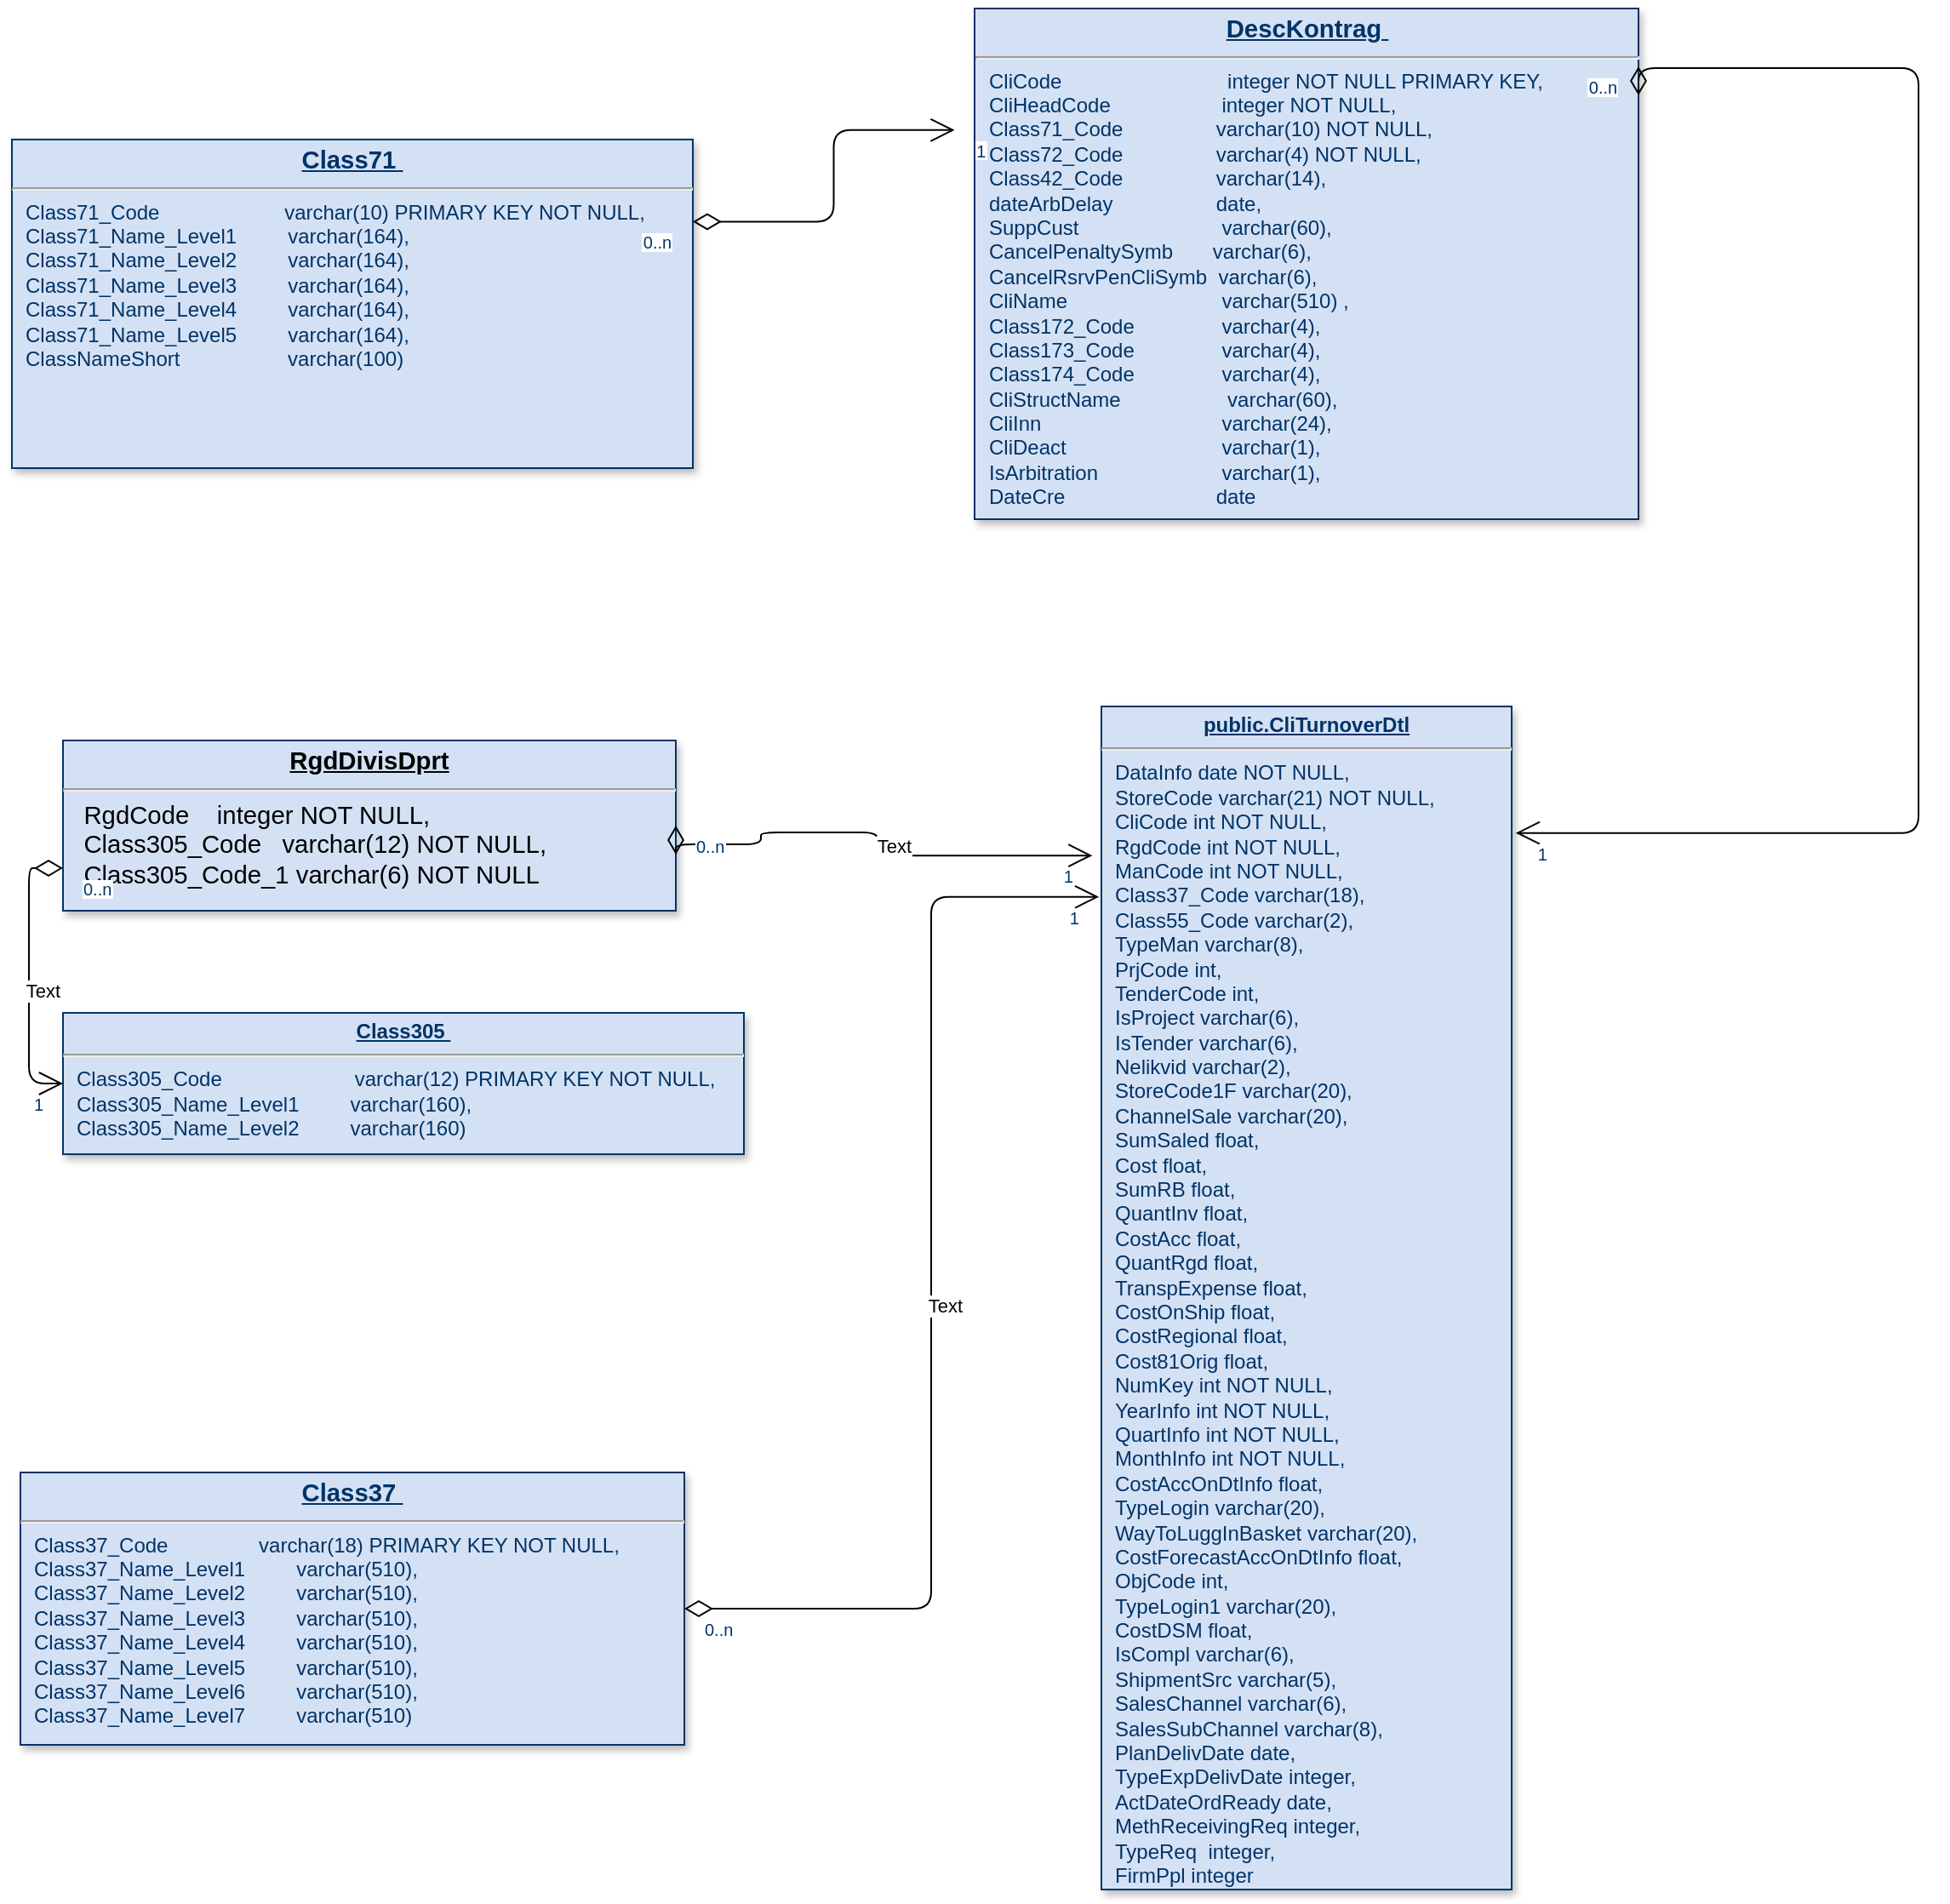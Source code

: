 <mxfile version="24.2.3" type="github">
  <diagram name="Page-1" id="efa7a0a1-bf9b-a30e-e6df-94a7791c09e9">
    <mxGraphModel dx="1690" dy="723" grid="1" gridSize="10" guides="1" tooltips="1" connect="1" arrows="1" fold="1" page="1" pageScale="1" pageWidth="826" pageHeight="1169" background="none" math="0" shadow="0">
      <root>
        <mxCell id="0" />
        <mxCell id="1" parent="0" />
        <mxCell id="24" value="&lt;p style=&quot;margin: 0px; margin-top: 4px; text-align: center; text-decoration: underline;&quot;&gt;&lt;span style=&quot;font-size:11.0pt;line-height:&lt;br/&gt;107%;font-family:&amp;quot;Calibri&amp;quot;,sans-serif;mso-ascii-theme-font:minor-latin;&lt;br/&gt;mso-fareast-font-family:Calibri;mso-fareast-theme-font:minor-latin;mso-hansi-theme-font:&lt;br/&gt;minor-latin;mso-bidi-font-family:&amp;quot;Times New Roman&amp;quot;;mso-bidi-theme-font:minor-bidi;&lt;br/&gt;mso-ansi-language:EN-US;mso-fareast-language:EN-US;mso-bidi-language:AR-SA&quot; lang=&quot;EN-US&quot;&gt;&lt;b&gt;Class71&amp;nbsp;&lt;/b&gt;&lt;/span&gt;&lt;br&gt;&lt;/p&gt;&lt;hr&gt;&lt;p style=&quot;margin: 0px; margin-left: 8px;&quot;&gt;Class71_Code&amp;nbsp; &amp;nbsp; &amp;nbsp; &amp;nbsp; &amp;nbsp; &amp;nbsp; &amp;nbsp; &amp;nbsp; &amp;nbsp; &amp;nbsp; &amp;nbsp; varchar(10) PRIMARY KEY NOT NULL,&lt;/p&gt;&lt;p style=&quot;margin: 0px; margin-left: 8px;&quot;&gt;Class71_Name_Level1&amp;nbsp; &amp;nbsp; &amp;nbsp; &amp;nbsp; &amp;nbsp;varchar(164),&amp;nbsp;&amp;nbsp;&lt;/p&gt;&lt;p style=&quot;margin: 0px; margin-left: 8px;&quot;&gt;Class71_Name_Level2&amp;nbsp; &amp;nbsp; &amp;nbsp; &amp;nbsp; &amp;nbsp;varchar(164),&amp;nbsp;&amp;nbsp;&lt;/p&gt;&lt;p style=&quot;margin: 0px; margin-left: 8px;&quot;&gt;Class71_Name_Level3&amp;nbsp; &amp;nbsp; &amp;nbsp; &amp;nbsp; &amp;nbsp;varchar(164),&amp;nbsp;&amp;nbsp;&lt;/p&gt;&lt;p style=&quot;margin: 0px; margin-left: 8px;&quot;&gt;Class71_Name_Level4&amp;nbsp; &amp;nbsp; &amp;nbsp; &amp;nbsp; &amp;nbsp;varchar(164),&amp;nbsp;&amp;nbsp;&lt;/p&gt;&lt;p style=&quot;margin: 0px; margin-left: 8px;&quot;&gt;Class71_Name_Level5&amp;nbsp; &amp;nbsp; &amp;nbsp; &amp;nbsp; &amp;nbsp;varchar(164),&lt;/p&gt;&lt;p style=&quot;margin: 0px; margin-left: 8px;&quot;&gt;ClassNameShort&amp;nbsp; &amp;nbsp; &amp;nbsp; &amp;nbsp; &amp;nbsp; &amp;nbsp; &amp;nbsp; &amp;nbsp; &amp;nbsp; &amp;nbsp;varchar(100)&amp;nbsp;&lt;/p&gt;" style="verticalAlign=top;align=left;overflow=fill;fontSize=12;fontFamily=Helvetica;html=1;strokeColor=#003366;shadow=1;fillColor=#D4E1F5;fontColor=#003366" parent="1" vertex="1">
          <mxGeometry x="70" y="556.96" width="400" height="193.04" as="geometry" />
        </mxCell>
        <mxCell id="29" value="&lt;p style=&quot;margin: 4px 0px 0px; text-align: center;&quot;&gt;&lt;span id=&quot;docs-internal-guid-3011a3a3-7fff-7775-2473-6bd27dcfdc6b&quot;&gt;&lt;span style=&quot;font-size: 11pt; font-family: Calibri, sans-serif; color: rgb(0, 0, 0); background-color: transparent; font-variant-numeric: normal; font-variant-east-asian: normal; font-variant-alternates: normal; font-variant-position: normal; vertical-align: baseline; white-space: pre-wrap;&quot;&gt;&lt;u&gt;&lt;b&gt;RgdDivisDprt&lt;/b&gt;&lt;/u&gt;&lt;/span&gt;&lt;/span&gt;&lt;br&gt;&lt;/p&gt;&lt;hr&gt;&lt;p style=&quot;line-height:1.2;margin-top:0pt;margin-bottom:0pt;&quot; dir=&quot;ltr&quot;&gt;&lt;span style=&quot;font-size:11pt;font-family:Calibri,sans-serif;color:#000000;background-color:transparent;font-weight:400;font-style:normal;font-variant:normal;text-decoration:none;vertical-align:baseline;white-space:pre;white-space:pre-wrap;&quot;&gt;&amp;nbsp;&amp;nbsp;&amp;nbsp;RgdCode&amp;nbsp; &amp;nbsp; integer NOT NULL,&lt;/span&gt;&lt;/p&gt;&lt;p style=&quot;line-height:1.2;margin-top:0pt;margin-bottom:0pt;&quot; dir=&quot;ltr&quot;&gt;&lt;span style=&quot;font-size:11pt;font-family:Calibri,sans-serif;color:#000000;background-color:transparent;font-weight:400;font-style:normal;font-variant:normal;text-decoration:none;vertical-align:baseline;white-space:pre;white-space:pre-wrap;&quot;&gt;&amp;nbsp;&amp;nbsp;&amp;nbsp;Class305_Code &amp;nbsp; varchar(12) NOT NULL,&lt;/span&gt;&lt;/p&gt;&lt;p style=&quot;margin: 0px; margin-left: 8px;&quot;&gt;&lt;span id=&quot;docs-internal-guid-b5b4a318-7fff-dd5b-da0b-83aa28fcd3ad&quot;&gt;&lt;/span&gt;&lt;/p&gt;&lt;p style=&quot;line-height:1.2;margin-top:0pt;margin-bottom:0pt;&quot; dir=&quot;ltr&quot;&gt;&lt;span style=&quot;font-size:11pt;font-family:Calibri,sans-serif;color:#000000;background-color:transparent;font-weight:400;font-style:normal;font-variant:normal;text-decoration:none;vertical-align:baseline;white-space:pre;white-space:pre-wrap;&quot;&gt;&amp;nbsp;&amp;nbsp;&amp;nbsp;Class305_Code_1 varchar(6) NOT NULL &lt;/span&gt;&lt;/p&gt;&lt;div&gt;&lt;br&gt;&lt;/div&gt;" style="verticalAlign=top;align=left;overflow=fill;fontSize=12;fontFamily=Helvetica;html=1;strokeColor=#003366;shadow=1;fillColor=#D4E1F5;fontColor=#003366" parent="1" vertex="1">
          <mxGeometry x="100" y="910" width="360" height="100" as="geometry" />
        </mxCell>
        <mxCell id="31" value="&lt;p style=&quot;margin: 0px; margin-top: 4px; text-align: center; text-decoration: underline;&quot;&gt;&lt;span style=&quot;background-color: initial; text-align: left;&quot;&gt;&lt;b&gt;public.CliTurnoverDtl&lt;/b&gt;&lt;/span&gt;&lt;/p&gt;&lt;hr&gt;&lt;p style=&quot;margin: 0px; margin-left: 8px;&quot;&gt;DataInfo date NOT NULL,&lt;/p&gt;&lt;p style=&quot;margin: 0px; margin-left: 8px;&quot;&gt;StoreCode varchar(21) NOT NULL,&lt;/p&gt;&lt;p style=&quot;margin: 0px; margin-left: 8px;&quot;&gt;CliCode int NOT NULL,&lt;/p&gt;&lt;p style=&quot;margin: 0px; margin-left: 8px;&quot;&gt;RgdCode int NOT NULL,&lt;/p&gt;&lt;p style=&quot;margin: 0px; margin-left: 8px;&quot;&gt;ManCode int NOT NULL,&lt;/p&gt;&lt;p style=&quot;margin: 0px; margin-left: 8px;&quot;&gt;Class37_Code varchar(18),&lt;/p&gt;&lt;p style=&quot;margin: 0px; margin-left: 8px;&quot;&gt;Class55_Code varchar(2),&lt;/p&gt;&lt;p style=&quot;margin: 0px; margin-left: 8px;&quot;&gt;TypeMan varchar(8),&lt;/p&gt;&lt;p style=&quot;margin: 0px; margin-left: 8px;&quot;&gt;PrjCode int,&lt;/p&gt;&lt;p style=&quot;margin: 0px; margin-left: 8px;&quot;&gt;TenderCode int,&lt;/p&gt;&lt;p style=&quot;margin: 0px; margin-left: 8px;&quot;&gt;IsProject varchar(6),&lt;/p&gt;&lt;p style=&quot;margin: 0px; margin-left: 8px;&quot;&gt;IsTender varchar(6),&lt;/p&gt;&lt;p style=&quot;margin: 0px; margin-left: 8px;&quot;&gt;Nelikvid varchar(2),&lt;/p&gt;&lt;p style=&quot;margin: 0px; margin-left: 8px;&quot;&gt;StoreCode1F varchar(20),&lt;/p&gt;&lt;p style=&quot;margin: 0px; margin-left: 8px;&quot;&gt;ChannelSale varchar(20),&lt;/p&gt;&lt;p style=&quot;margin: 0px; margin-left: 8px;&quot;&gt;SumSaled float,&lt;/p&gt;&lt;p style=&quot;margin: 0px; margin-left: 8px;&quot;&gt;Cost float,&lt;/p&gt;&lt;p style=&quot;margin: 0px; margin-left: 8px;&quot;&gt;SumRB float,&lt;/p&gt;&lt;p style=&quot;margin: 0px; margin-left: 8px;&quot;&gt;QuantInv float,&lt;/p&gt;&lt;p style=&quot;margin: 0px; margin-left: 8px;&quot;&gt;CostAcc float,&lt;/p&gt;&lt;p style=&quot;margin: 0px; margin-left: 8px;&quot;&gt;QuantRgd float,&lt;/p&gt;&lt;p style=&quot;margin: 0px; margin-left: 8px;&quot;&gt;TranspExpense float,&lt;/p&gt;&lt;p style=&quot;margin: 0px; margin-left: 8px;&quot;&gt;CostOnShip float,&lt;/p&gt;&lt;p style=&quot;margin: 0px; margin-left: 8px;&quot;&gt;CostRegional float,&lt;/p&gt;&lt;p style=&quot;margin: 0px; margin-left: 8px;&quot;&gt;Cost81Orig float,&lt;/p&gt;&lt;p style=&quot;margin: 0px; margin-left: 8px;&quot;&gt;NumKey int NOT NULL,&lt;/p&gt;&lt;p style=&quot;margin: 0px; margin-left: 8px;&quot;&gt;YearInfo int NOT NULL,&lt;/p&gt;&lt;p style=&quot;margin: 0px; margin-left: 8px;&quot;&gt;QuartInfo int NOT NULL,&lt;/p&gt;&lt;p style=&quot;margin: 0px; margin-left: 8px;&quot;&gt;MonthInfo int NOT NULL,&lt;/p&gt;&lt;p style=&quot;margin: 0px; margin-left: 8px;&quot;&gt;CostAccOnDtInfo float,&lt;/p&gt;&lt;p style=&quot;margin: 0px; margin-left: 8px;&quot;&gt;TypeLogin varchar(20),&lt;/p&gt;&lt;p style=&quot;margin: 0px; margin-left: 8px;&quot;&gt;WayToLuggInBasket varchar(20),&lt;/p&gt;&lt;p style=&quot;margin: 0px; margin-left: 8px;&quot;&gt;CostForecastAccOnDtInfo float,&lt;/p&gt;&lt;p style=&quot;margin: 0px; margin-left: 8px;&quot;&gt;ObjCode int,&lt;/p&gt;&lt;p style=&quot;margin: 0px; margin-left: 8px;&quot;&gt;TypeLogin1 varchar(20),&lt;/p&gt;&lt;p style=&quot;margin: 0px; margin-left: 8px;&quot;&gt;CostDSM float,&lt;/p&gt;&lt;p style=&quot;margin: 0px; margin-left: 8px;&quot;&gt;IsCompl varchar(6),&lt;/p&gt;&lt;p style=&quot;margin: 0px; margin-left: 8px;&quot;&gt;ShipmentSrc varchar(5),&lt;/p&gt;&lt;p style=&quot;margin: 0px; margin-left: 8px;&quot;&gt;SalesChannel varchar(6),&lt;/p&gt;&lt;p style=&quot;margin: 0px; margin-left: 8px;&quot;&gt;SalesSubChannel varchar(8),&lt;/p&gt;&lt;p style=&quot;margin: 0px; margin-left: 8px;&quot;&gt;PlanDelivDate date,&lt;/p&gt;&lt;p style=&quot;margin: 0px; margin-left: 8px;&quot;&gt;TypeExpDelivDate integer,&lt;/p&gt;&lt;p style=&quot;margin: 0px; margin-left: 8px;&quot;&gt;ActDateOrdReady date,&lt;/p&gt;&lt;p style=&quot;margin: 0px; margin-left: 8px;&quot;&gt;MethReceivingReq integer,&lt;/p&gt;&lt;p style=&quot;margin: 0px; margin-left: 8px;&quot;&gt;TypeReq&amp;nbsp; integer,&lt;/p&gt;&lt;p style=&quot;margin: 0px; margin-left: 8px;&quot;&gt;&lt;span style=&quot;background-color: initial;&quot;&gt;FirmPpl integer&lt;/span&gt;&lt;span style=&quot;background-color: initial;&quot;&gt;&amp;nbsp;&lt;/span&gt;&lt;br&gt;&lt;/p&gt;&lt;div&gt;&lt;br&gt;&lt;/div&gt;" style="verticalAlign=top;align=left;overflow=fill;fontSize=12;fontFamily=Helvetica;html=1;strokeColor=#003366;shadow=1;fillColor=#D4E1F5;fontColor=#003366" parent="1" vertex="1">
          <mxGeometry x="710" y="890" width="241" height="695" as="geometry" />
        </mxCell>
        <mxCell id="32" value="&lt;p style=&quot;margin: 0px; margin-top: 4px; text-align: center; text-decoration: underline;&quot;&gt;&lt;span style=&quot;font-size:11.0pt;line-height:&lt;br/&gt;107%;font-family:&amp;quot;Calibri&amp;quot;,sans-serif;mso-ascii-theme-font:minor-latin;&lt;br/&gt;mso-fareast-font-family:Calibri;mso-fareast-theme-font:minor-latin;mso-hansi-theme-font:&lt;br/&gt;minor-latin;mso-bidi-font-family:&amp;quot;Times New Roman&amp;quot;;mso-bidi-theme-font:minor-bidi;&lt;br/&gt;mso-ansi-language:EN-US;mso-fareast-language:EN-US;mso-bidi-language:AR-SA&quot; lang=&quot;EN-US&quot;&gt;&lt;b&gt;DescKontrag&amp;nbsp;&lt;/b&gt;&lt;/span&gt;&lt;br&gt;&lt;/p&gt;&lt;hr&gt;&lt;p style=&quot;margin: 0px; margin-left: 8px;&quot;&gt;CliCode&amp;nbsp;&lt;span style=&quot;white-space: pre;&quot;&gt;&#x9;&lt;/span&gt;&lt;span style=&quot;white-space: pre;&quot;&gt;&#x9;&lt;/span&gt;&lt;span style=&quot;white-space: pre;&quot;&gt;&#x9;&lt;span style=&quot;white-space: pre;&quot;&gt;&#x9;&lt;/span&gt;&lt;/span&gt; &amp;nbsp;integer NOT NULL PRIMARY KEY,&lt;/p&gt;&lt;p style=&quot;margin: 0px; margin-left: 8px;&quot;&gt;CliHeadCode&amp;nbsp; &amp;nbsp;&lt;span style=&quot;white-space: pre;&quot;&gt;&#x9;&lt;span style=&quot;white-space: pre;&quot;&gt;&#x9;&lt;/span&gt;&lt;/span&gt; integer NOT NULL,&amp;nbsp; &amp;nbsp;&lt;/p&gt;&lt;p style=&quot;margin: 0px; margin-left: 8px;&quot;&gt;Class71_Code &lt;span style=&quot;white-space: pre;&quot;&gt;&#x9;&lt;span style=&quot;white-space: pre;&quot;&gt;&#x9;&lt;/span&gt;&lt;/span&gt;varchar(10) NOT NULL,&lt;/p&gt;&lt;p style=&quot;margin: 0px; margin-left: 8px;&quot;&gt;Class72_Code &lt;span style=&quot;white-space: pre;&quot;&gt;&#x9;&lt;span style=&quot;white-space: pre;&quot;&gt;&#x9;&lt;/span&gt;&lt;/span&gt;varchar(4) NOT NULL,&lt;/p&gt;&lt;p style=&quot;margin: 0px; margin-left: 8px;&quot;&gt;Class42_Code &lt;span style=&quot;white-space: pre;&quot;&gt;&#x9;&lt;span style=&quot;white-space: pre;&quot;&gt;&#x9;&lt;/span&gt;&lt;/span&gt;varchar(14),&lt;/p&gt;&lt;p style=&quot;margin: 0px; margin-left: 8px;&quot;&gt;dateArbDelay&amp;nbsp; &amp;nbsp;&lt;span style=&quot;white-space: pre;&quot;&gt;&#x9;&lt;/span&gt;&lt;span style=&quot;white-space: pre;&quot;&gt;&#x9;&lt;/span&gt;date,&lt;/p&gt;&lt;p style=&quot;margin: 0px; margin-left: 8px;&quot;&gt;&lt;span style=&quot;background-color: initial;&quot;&gt;SuppCust&amp;nbsp; &amp;nbsp; &amp;nbsp; &amp;nbsp; &amp;nbsp; &amp;nbsp; &amp;nbsp; &lt;span style=&quot;white-space: pre;&quot;&gt;&#x9;&lt;/span&gt;&lt;span style=&quot;white-space: pre;&quot;&gt;&#x9;&lt;/span&gt;&amp;nbsp;varchar(60),&lt;/span&gt;&lt;/p&gt;&lt;p style=&quot;margin: 0px; margin-left: 8px;&quot;&gt;CancelPenaltySymb&amp;nbsp; &amp;nbsp; &amp;nbsp; &amp;nbsp;varchar(6),&lt;/p&gt;&lt;p style=&quot;margin: 0px; margin-left: 8px;&quot;&gt;CancelRsrvPenCliSymb&amp;nbsp; varchar(6),&amp;nbsp; &amp;nbsp;&lt;/p&gt;&lt;p style=&quot;margin: 0px; margin-left: 8px;&quot;&gt;CliName&amp;nbsp;&lt;span style=&quot;white-space: pre;&quot;&gt;&#x9;&lt;/span&gt;&lt;span style=&quot;white-space: pre;&quot;&gt;&#x9;&lt;/span&gt;&lt;span style=&quot;white-space: pre;&quot;&gt;&#x9;&lt;/span&gt;&lt;span style=&quot;white-space: pre;&quot;&gt;&#x9;&lt;/span&gt; varchar(510) ,&lt;/p&gt;&lt;p style=&quot;margin: 0px; margin-left: 8px;&quot;&gt;Class172_Code&lt;span style=&quot;white-space: pre;&quot;&gt;&#x9;&lt;/span&gt;&lt;span style=&quot;white-space: pre;&quot;&gt;&#x9;&lt;/span&gt; varchar(4),&lt;/p&gt;&lt;p style=&quot;margin: 0px; margin-left: 8px;&quot;&gt;Class173_Code &lt;span style=&quot;white-space: pre;&quot;&gt;&#x9;&lt;/span&gt;&lt;span style=&quot;white-space: pre;&quot;&gt;&#x9;&lt;/span&gt;&amp;nbsp;varchar(4),&lt;/p&gt;&lt;p style=&quot;margin: 0px; margin-left: 8px;&quot;&gt;Class174_Code &lt;span style=&quot;white-space: pre;&quot;&gt;&#x9;&lt;/span&gt;&lt;span style=&quot;white-space: pre;&quot;&gt;&#x9;&lt;/span&gt;&amp;nbsp;varchar(4),&lt;/p&gt;&lt;p style=&quot;margin: 0px; margin-left: 8px;&quot;&gt;CliStructName &lt;span style=&quot;white-space: pre;&quot;&gt;&#x9;&lt;/span&gt;&lt;span style=&quot;white-space: pre;&quot;&gt;&#x9;&lt;/span&gt;&amp;nbsp; varchar(60),&lt;/p&gt;&lt;p style=&quot;margin: 0px; margin-left: 8px;&quot;&gt;CliInn &lt;span style=&quot;white-space: pre;&quot;&gt;&#x9;&lt;/span&gt;&lt;span style=&quot;white-space: pre;&quot;&gt;&#x9;&lt;/span&gt;&lt;span style=&quot;white-space: pre;&quot;&gt;&#x9;&lt;/span&gt;&lt;span style=&quot;white-space: pre;&quot;&gt;&#x9;&lt;/span&gt;&amp;nbsp;varchar(24),&lt;/p&gt;&lt;p style=&quot;margin: 0px; margin-left: 8px;&quot;&gt;CliDeact &lt;span style=&quot;white-space: pre;&quot;&gt;&#x9;&lt;/span&gt;&lt;span style=&quot;white-space: pre;&quot;&gt;&#x9;&lt;/span&gt;&lt;span style=&quot;white-space: pre;&quot;&gt;&#x9;&lt;/span&gt;&lt;span style=&quot;white-space: pre;&quot;&gt;&#x9;&lt;/span&gt;&amp;nbsp;varchar(1),&lt;/p&gt;&lt;p style=&quot;margin: 0px; margin-left: 8px;&quot;&gt;IsArbitration &lt;span style=&quot;white-space: pre;&quot;&gt;&#x9;&lt;/span&gt;&lt;span style=&quot;white-space: pre;&quot;&gt;&#x9;&lt;/span&gt;&lt;span style=&quot;white-space: pre;&quot;&gt;&#x9;&lt;/span&gt;&amp;nbsp;varchar(1),&lt;/p&gt;&lt;p style=&quot;margin: 0px; margin-left: 8px;&quot;&gt;DateCre &lt;span style=&quot;white-space: pre;&quot;&gt;&#x9;&lt;/span&gt;&lt;span style=&quot;white-space: pre;&quot;&gt;&#x9;&lt;/span&gt;&lt;span style=&quot;white-space: pre;&quot;&gt;&#x9;&lt;/span&gt;&lt;span style=&quot;white-space: pre;&quot;&gt;&#x9;&lt;/span&gt;date&lt;/p&gt;&lt;div&gt;&lt;br&gt;&lt;/div&gt;" style="verticalAlign=top;align=left;overflow=fill;fontSize=12;fontFamily=Helvetica;html=1;strokeColor=#003366;shadow=1;fillColor=#D4E1F5;fontColor=#003366" parent="1" vertex="1">
          <mxGeometry x="635.5" y="480.0" width="390" height="300" as="geometry" />
        </mxCell>
        <mxCell id="34" value="&lt;p style=&quot;margin: 0px ; margin-top: 4px ; text-align: center ; text-decoration: underline&quot;&gt;&lt;span style=&quot;font-size:11.0pt;line-height:&lt;br/&gt;107%;font-family:&amp;quot;Calibri&amp;quot;,sans-serif;mso-ascii-theme-font:minor-latin;&lt;br/&gt;mso-fareast-font-family:Calibri;mso-fareast-theme-font:minor-latin;mso-hansi-theme-font:&lt;br/&gt;minor-latin;mso-bidi-font-family:&amp;quot;Times New Roman&amp;quot;;mso-bidi-theme-font:minor-bidi;&lt;br/&gt;mso-ansi-language:EN-US;mso-fareast-language:EN-US;mso-bidi-language:AR-SA&quot; lang=&quot;EN-US&quot;&gt;&lt;b&gt;Class37&lt;/b&gt;&amp;nbsp;&lt;/span&gt;&lt;br&gt;&lt;/p&gt;&lt;hr&gt;&lt;p style=&quot;margin: 0px ; margin-left: 8px&quot;&gt;Class37_Code&amp;nbsp; &amp;nbsp; &amp;nbsp; &amp;nbsp; &amp;nbsp; &amp;nbsp; &amp;nbsp; &amp;nbsp; varchar(18) PRIMARY KEY NOT NULL,&lt;/p&gt;&lt;p style=&quot;margin: 0px ; margin-left: 8px&quot;&gt;Class37_Name_Level1&amp;nbsp; &amp;nbsp; &amp;nbsp; &amp;nbsp; &amp;nbsp;varchar(510),&amp;nbsp;&amp;nbsp;&lt;/p&gt;&lt;p style=&quot;margin: 0px ; margin-left: 8px&quot;&gt;Class37_Name_Level2&amp;nbsp; &amp;nbsp; &amp;nbsp; &amp;nbsp; &amp;nbsp;varchar(510),&amp;nbsp;&amp;nbsp;&lt;/p&gt;&lt;p style=&quot;margin: 0px ; margin-left: 8px&quot;&gt;Class37_Name_Level3&amp;nbsp; &amp;nbsp; &amp;nbsp; &amp;nbsp; &amp;nbsp;varchar(510),&lt;/p&gt;&lt;p style=&quot;margin: 0px ; margin-left: 8px&quot;&gt;Class37_Name_Level4&amp;nbsp; &amp;nbsp; &amp;nbsp; &amp;nbsp; &amp;nbsp;varchar(510),&lt;/p&gt;&lt;p style=&quot;margin: 0px ; margin-left: 8px&quot;&gt;Class37_Name_Level5&amp;nbsp; &amp;nbsp; &amp;nbsp; &amp;nbsp; &amp;nbsp;varchar(510),&lt;/p&gt;&lt;p style=&quot;margin: 0px ; margin-left: 8px&quot;&gt;Class37_Name_Level6&amp;nbsp; &amp;nbsp; &amp;nbsp; &amp;nbsp; &amp;nbsp;varchar(510),&lt;/p&gt;&lt;p style=&quot;margin: 0px ; margin-left: 8px&quot;&gt;Class37_Name_Level7&amp;nbsp; &amp;nbsp; &amp;nbsp; &amp;nbsp; &amp;nbsp;varchar(510)&lt;/p&gt;" style="verticalAlign=top;align=left;overflow=fill;fontSize=12;fontFamily=Helvetica;html=1;strokeColor=#003366;shadow=1;fillColor=#D4E1F5;fontColor=#003366" parent="1" vertex="1">
          <mxGeometry x="75" y="1340" width="390" height="160" as="geometry" />
        </mxCell>
        <mxCell id="66" value="" style="endArrow=open;endSize=12;startArrow=diamondThin;startSize=14;startFill=0;edgeStyle=orthogonalEdgeStyle;exitX=1;exitY=0.5;exitDx=0;exitDy=0;entryX=-0.006;entryY=0.161;entryDx=0;entryDy=0;entryPerimeter=0;" parent="1" source="34" target="31" edge="1">
          <mxGeometry x="469.36" y="526.16" as="geometry">
            <mxPoint x="800" y="1025" as="sourcePoint" />
            <mxPoint x="980" y="1061.16" as="targetPoint" />
            <Array as="points">
              <mxPoint x="610" y="1420" />
              <mxPoint x="610" y="1002" />
            </Array>
          </mxGeometry>
        </mxCell>
        <mxCell id="67" value="0..n" style="resizable=0;align=left;verticalAlign=top;labelBackgroundColor=#ffffff;fontSize=10;strokeColor=#003366;shadow=1;fillColor=#D4E1F5;fontColor=#003366" parent="66" connectable="0" vertex="1">
          <mxGeometry x="-1" relative="1" as="geometry">
            <mxPoint x="10" as="offset" />
          </mxGeometry>
        </mxCell>
        <mxCell id="68" value="1" style="resizable=0;align=right;verticalAlign=top;labelBackgroundColor=#ffffff;fontSize=10;strokeColor=#003366;shadow=1;fillColor=#D4E1F5;fontColor=#003366" parent="66" connectable="0" vertex="1">
          <mxGeometry x="1" relative="1" as="geometry">
            <mxPoint x="-10" as="offset" />
          </mxGeometry>
        </mxCell>
        <mxCell id="hZnoSIlTZuvL227NCN63-112" value="Text" style="edgeLabel;html=1;align=center;verticalAlign=middle;resizable=0;points=[];" vertex="1" connectable="0" parent="66">
          <mxGeometry relative="1" as="geometry">
            <mxPoint x="8" y="8" as="offset" />
          </mxGeometry>
        </mxCell>
        <mxCell id="99" value="" style="endArrow=open;endSize=12;startArrow=diamondThin;startSize=14;startFill=0;edgeStyle=orthogonalEdgeStyle;entryX=-0.03;entryY=0.238;entryDx=0;entryDy=0;entryPerimeter=0;exitX=1;exitY=0.25;exitDx=0;exitDy=0;" parent="1" source="24" target="32" edge="1">
          <mxGeometry x="369.36" y="360" as="geometry">
            <mxPoint x="170" y="810" as="sourcePoint" />
            <mxPoint x="529.36" y="360" as="targetPoint" />
            <Array as="points" />
          </mxGeometry>
        </mxCell>
        <mxCell id="100" value="0..n" style="resizable=0;align=left;verticalAlign=top;labelBackgroundColor=#ffffff;fontSize=10;strokeColor=#003366;shadow=1;fillColor=#D4E1F5;fontColor=#003366" parent="99" connectable="0" vertex="1">
          <mxGeometry x="-1" relative="1" as="geometry">
            <mxPoint x="-31.08" as="offset" />
          </mxGeometry>
        </mxCell>
        <mxCell id="101" value="1" style="resizable=0;align=right;verticalAlign=top;labelBackgroundColor=#ffffff;fontSize=10;strokeColor=#003366;shadow=1;fillColor=#D4E1F5;fontColor=#003366" parent="99" connectable="0" vertex="1">
          <mxGeometry x="1" relative="1" as="geometry">
            <mxPoint x="20.0" y="1.895e-13" as="offset" />
          </mxGeometry>
        </mxCell>
        <mxCell id="hZnoSIlTZuvL227NCN63-114" value="" style="endArrow=open;endSize=12;startArrow=diamondThin;startSize=14;startFill=0;edgeStyle=orthogonalEdgeStyle;exitX=1;exitY=0.25;exitDx=0;exitDy=0;entryX=1.01;entryY=0.107;entryDx=0;entryDy=0;entryPerimeter=0;" edge="1" parent="1" target="31">
          <mxGeometry x="369.36" y="360" as="geometry">
            <mxPoint x="1025.5" y="514" as="sourcePoint" />
            <mxPoint x="1200" y="500" as="targetPoint" />
            <Array as="points">
              <mxPoint x="1190" y="515" />
              <mxPoint x="1190" y="964" />
            </Array>
          </mxGeometry>
        </mxCell>
        <mxCell id="hZnoSIlTZuvL227NCN63-115" value="0..n" style="resizable=0;align=left;verticalAlign=top;labelBackgroundColor=#ffffff;fontSize=10;strokeColor=#003366;shadow=1;fillColor=#D4E1F5;fontColor=#003366" connectable="0" vertex="1" parent="hZnoSIlTZuvL227NCN63-114">
          <mxGeometry x="-1" relative="1" as="geometry">
            <mxPoint x="-31.08" as="offset" />
          </mxGeometry>
        </mxCell>
        <mxCell id="hZnoSIlTZuvL227NCN63-116" value="1" style="resizable=0;align=right;verticalAlign=top;labelBackgroundColor=#ffffff;fontSize=10;strokeColor=#003366;shadow=1;fillColor=#D4E1F5;fontColor=#003366" connectable="0" vertex="1" parent="hZnoSIlTZuvL227NCN63-114">
          <mxGeometry x="1" relative="1" as="geometry">
            <mxPoint x="20.0" y="1.895e-13" as="offset" />
          </mxGeometry>
        </mxCell>
        <mxCell id="hZnoSIlTZuvL227NCN63-117" value="" style="endArrow=open;endSize=12;startArrow=diamondThin;startSize=14;startFill=0;edgeStyle=orthogonalEdgeStyle;exitX=1;exitY=0.5;exitDx=0;exitDy=0;entryX=-0.022;entryY=0.126;entryDx=0;entryDy=0;entryPerimeter=0;" edge="1" parent="1" source="29" target="31">
          <mxGeometry x="469.36" y="526.16" as="geometry">
            <mxPoint x="510" y="1090" as="sourcePoint" />
            <mxPoint x="650" y="980" as="targetPoint" />
            <Array as="points">
              <mxPoint x="510" y="971" />
              <mxPoint x="510" y="964" />
              <mxPoint x="580" y="964" />
              <mxPoint x="580" y="978" />
            </Array>
          </mxGeometry>
        </mxCell>
        <mxCell id="hZnoSIlTZuvL227NCN63-118" value="0..n" style="resizable=0;align=left;verticalAlign=top;labelBackgroundColor=#ffffff;fontSize=10;strokeColor=#003366;shadow=1;fillColor=#D4E1F5;fontColor=#003366" connectable="0" vertex="1" parent="hZnoSIlTZuvL227NCN63-117">
          <mxGeometry x="-1" relative="1" as="geometry">
            <mxPoint x="10" as="offset" />
          </mxGeometry>
        </mxCell>
        <mxCell id="hZnoSIlTZuvL227NCN63-119" value="1" style="resizable=0;align=right;verticalAlign=top;labelBackgroundColor=#ffffff;fontSize=10;strokeColor=#003366;shadow=1;fillColor=#D4E1F5;fontColor=#003366" connectable="0" vertex="1" parent="hZnoSIlTZuvL227NCN63-117">
          <mxGeometry x="1" relative="1" as="geometry">
            <mxPoint x="-10" as="offset" />
          </mxGeometry>
        </mxCell>
        <mxCell id="hZnoSIlTZuvL227NCN63-120" value="Text" style="edgeLabel;html=1;align=center;verticalAlign=middle;resizable=0;points=[];" vertex="1" connectable="0" parent="hZnoSIlTZuvL227NCN63-117">
          <mxGeometry relative="1" as="geometry">
            <mxPoint x="8" y="8" as="offset" />
          </mxGeometry>
        </mxCell>
        <mxCell id="hZnoSIlTZuvL227NCN63-121" value="&lt;p style=&quot;margin: 4px 0px 0px; text-align: center;&quot;&gt;&lt;b&gt;&lt;u&gt;Class305&amp;nbsp;&lt;/u&gt;&lt;/b&gt;&lt;br&gt;&lt;/p&gt;&lt;hr&gt;&lt;p style=&quot;margin: 0px; margin-left: 8px;&quot;&gt;Class305_Code&amp;nbsp; &amp;nbsp; &amp;nbsp; &amp;nbsp; &amp;nbsp; &amp;nbsp; &amp;nbsp; &amp;nbsp;&lt;span style=&quot;white-space: pre;&quot;&gt;&#x9;&lt;/span&gt; varchar(12) PRIMARY KEY NOT NULL,&lt;/p&gt;&lt;p style=&quot;margin: 0px; margin-left: 8px;&quot;&gt;Class305_Name_Level1&amp;nbsp; &amp;nbsp; &amp;nbsp; &amp;nbsp; &amp;nbsp;varchar(160),&lt;/p&gt;&lt;p style=&quot;margin: 0px; margin-left: 8px;&quot;&gt;Class305_Name_Level2&amp;nbsp; &amp;nbsp; &amp;nbsp; &amp;nbsp; &amp;nbsp;varchar(160)&amp;nbsp;&amp;nbsp;&lt;/p&gt;&lt;div&gt;&lt;br&gt;&lt;/div&gt;" style="verticalAlign=top;align=left;overflow=fill;fontSize=12;fontFamily=Helvetica;html=1;strokeColor=#003366;shadow=1;fillColor=#D4E1F5;fontColor=#003366" vertex="1" parent="1">
          <mxGeometry x="100" y="1070" width="400" height="83.04" as="geometry" />
        </mxCell>
        <mxCell id="hZnoSIlTZuvL227NCN63-122" value="" style="endArrow=open;endSize=12;startArrow=diamondThin;startSize=14;startFill=0;edgeStyle=orthogonalEdgeStyle;exitX=0;exitY=0.75;exitDx=0;exitDy=0;entryX=0;entryY=0.5;entryDx=0;entryDy=0;" edge="1" parent="1" source="29" target="hZnoSIlTZuvL227NCN63-121">
          <mxGeometry x="469.36" y="526.16" as="geometry">
            <mxPoint x="470" y="990" as="sourcePoint" />
            <mxPoint x="80" y="1110" as="targetPoint" />
            <Array as="points">
              <mxPoint x="80" y="985" />
              <mxPoint x="80" y="1112" />
            </Array>
          </mxGeometry>
        </mxCell>
        <mxCell id="hZnoSIlTZuvL227NCN63-123" value="0..n" style="resizable=0;align=left;verticalAlign=top;labelBackgroundColor=#ffffff;fontSize=10;strokeColor=#003366;shadow=1;fillColor=#D4E1F5;fontColor=#003366" connectable="0" vertex="1" parent="hZnoSIlTZuvL227NCN63-122">
          <mxGeometry x="-1" relative="1" as="geometry">
            <mxPoint x="10" as="offset" />
          </mxGeometry>
        </mxCell>
        <mxCell id="hZnoSIlTZuvL227NCN63-124" value="1" style="resizable=0;align=right;verticalAlign=top;labelBackgroundColor=#ffffff;fontSize=10;strokeColor=#003366;shadow=1;fillColor=#D4E1F5;fontColor=#003366" connectable="0" vertex="1" parent="hZnoSIlTZuvL227NCN63-122">
          <mxGeometry x="1" relative="1" as="geometry">
            <mxPoint x="-10" as="offset" />
          </mxGeometry>
        </mxCell>
        <mxCell id="hZnoSIlTZuvL227NCN63-125" value="Text" style="edgeLabel;html=1;align=center;verticalAlign=middle;resizable=0;points=[];" vertex="1" connectable="0" parent="hZnoSIlTZuvL227NCN63-122">
          <mxGeometry relative="1" as="geometry">
            <mxPoint x="8" y="8" as="offset" />
          </mxGeometry>
        </mxCell>
      </root>
    </mxGraphModel>
  </diagram>
</mxfile>
